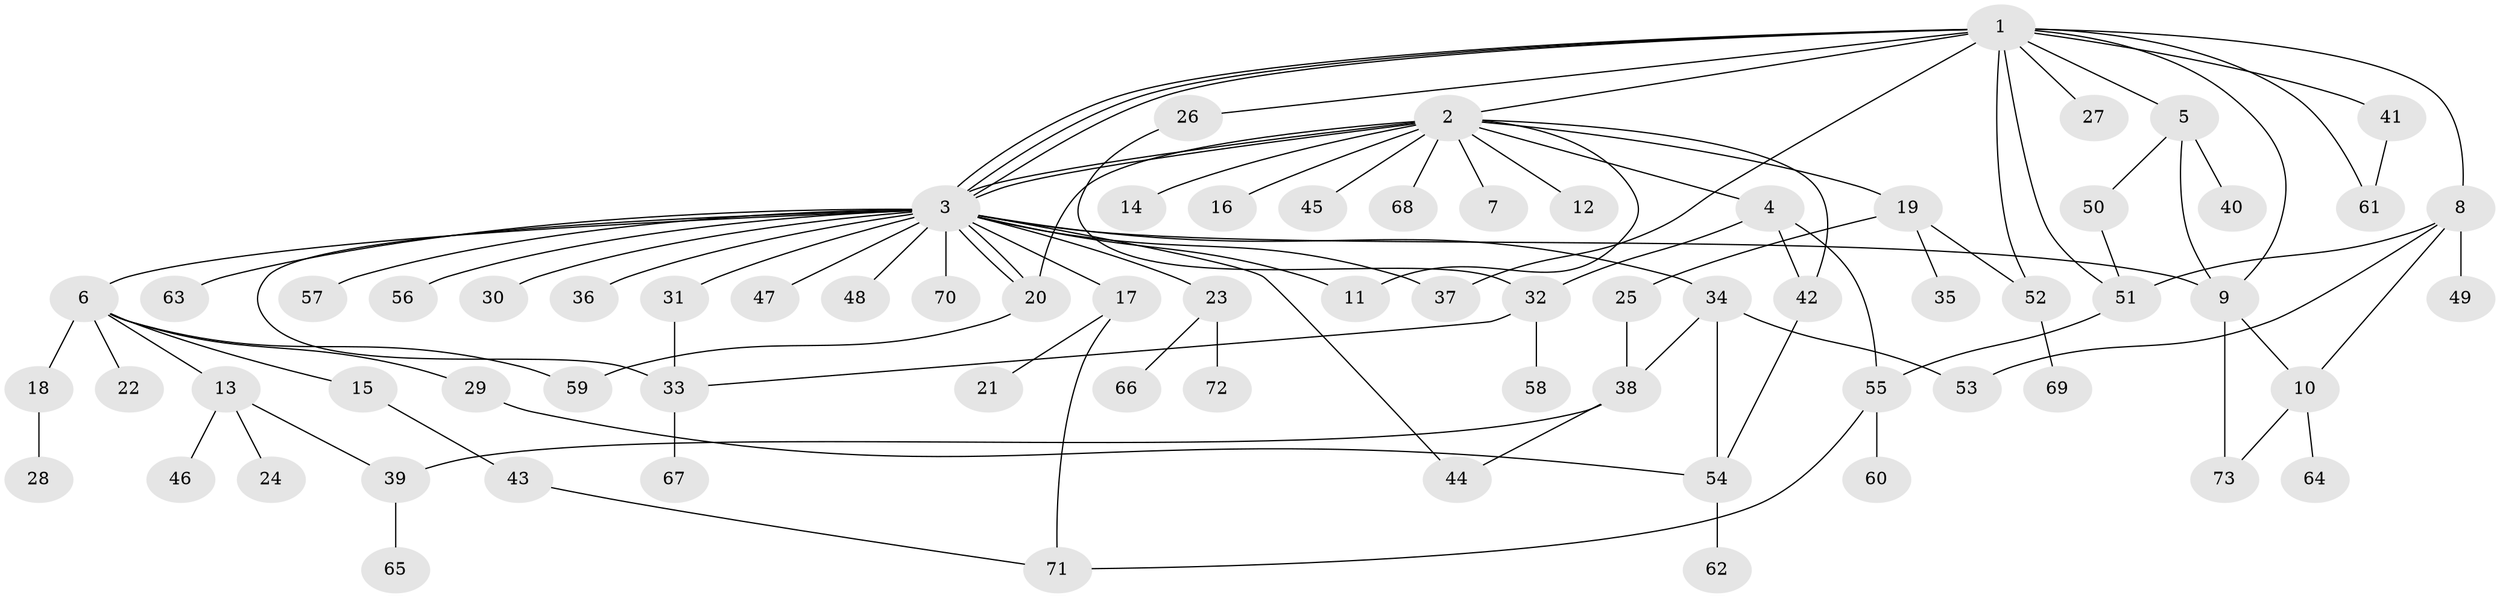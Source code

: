 // coarse degree distribution, {4: 0.041666666666666664, 5: 0.08333333333333333, 2: 0.125, 7: 0.08333333333333333, 1: 0.4583333333333333, 13: 0.041666666666666664, 3: 0.125, 9: 0.041666666666666664}
// Generated by graph-tools (version 1.1) at 2025/36/03/04/25 23:36:45]
// undirected, 73 vertices, 102 edges
graph export_dot {
  node [color=gray90,style=filled];
  1;
  2;
  3;
  4;
  5;
  6;
  7;
  8;
  9;
  10;
  11;
  12;
  13;
  14;
  15;
  16;
  17;
  18;
  19;
  20;
  21;
  22;
  23;
  24;
  25;
  26;
  27;
  28;
  29;
  30;
  31;
  32;
  33;
  34;
  35;
  36;
  37;
  38;
  39;
  40;
  41;
  42;
  43;
  44;
  45;
  46;
  47;
  48;
  49;
  50;
  51;
  52;
  53;
  54;
  55;
  56;
  57;
  58;
  59;
  60;
  61;
  62;
  63;
  64;
  65;
  66;
  67;
  68;
  69;
  70;
  71;
  72;
  73;
  1 -- 2;
  1 -- 3;
  1 -- 3;
  1 -- 3;
  1 -- 5;
  1 -- 8;
  1 -- 9;
  1 -- 26;
  1 -- 27;
  1 -- 37;
  1 -- 41;
  1 -- 51;
  1 -- 52;
  1 -- 61;
  2 -- 3;
  2 -- 3;
  2 -- 4;
  2 -- 7;
  2 -- 11;
  2 -- 12;
  2 -- 14;
  2 -- 16;
  2 -- 19;
  2 -- 20;
  2 -- 42;
  2 -- 45;
  2 -- 68;
  3 -- 6;
  3 -- 9;
  3 -- 11;
  3 -- 17;
  3 -- 20;
  3 -- 20;
  3 -- 23;
  3 -- 30;
  3 -- 31;
  3 -- 33;
  3 -- 34;
  3 -- 36;
  3 -- 37;
  3 -- 44;
  3 -- 47;
  3 -- 48;
  3 -- 56;
  3 -- 57;
  3 -- 63;
  3 -- 70;
  4 -- 32;
  4 -- 42;
  4 -- 55;
  5 -- 9;
  5 -- 40;
  5 -- 50;
  6 -- 13;
  6 -- 15;
  6 -- 18;
  6 -- 22;
  6 -- 29;
  6 -- 59;
  8 -- 10;
  8 -- 49;
  8 -- 51;
  8 -- 53;
  9 -- 10;
  9 -- 73;
  10 -- 64;
  10 -- 73;
  13 -- 24;
  13 -- 39;
  13 -- 46;
  15 -- 43;
  17 -- 21;
  17 -- 71;
  18 -- 28;
  19 -- 25;
  19 -- 35;
  19 -- 52;
  20 -- 59;
  23 -- 66;
  23 -- 72;
  25 -- 38;
  26 -- 32;
  29 -- 54;
  31 -- 33;
  32 -- 33;
  32 -- 58;
  33 -- 67;
  34 -- 38;
  34 -- 53;
  34 -- 54;
  38 -- 39;
  38 -- 44;
  39 -- 65;
  41 -- 61;
  42 -- 54;
  43 -- 71;
  50 -- 51;
  51 -- 55;
  52 -- 69;
  54 -- 62;
  55 -- 60;
  55 -- 71;
}
